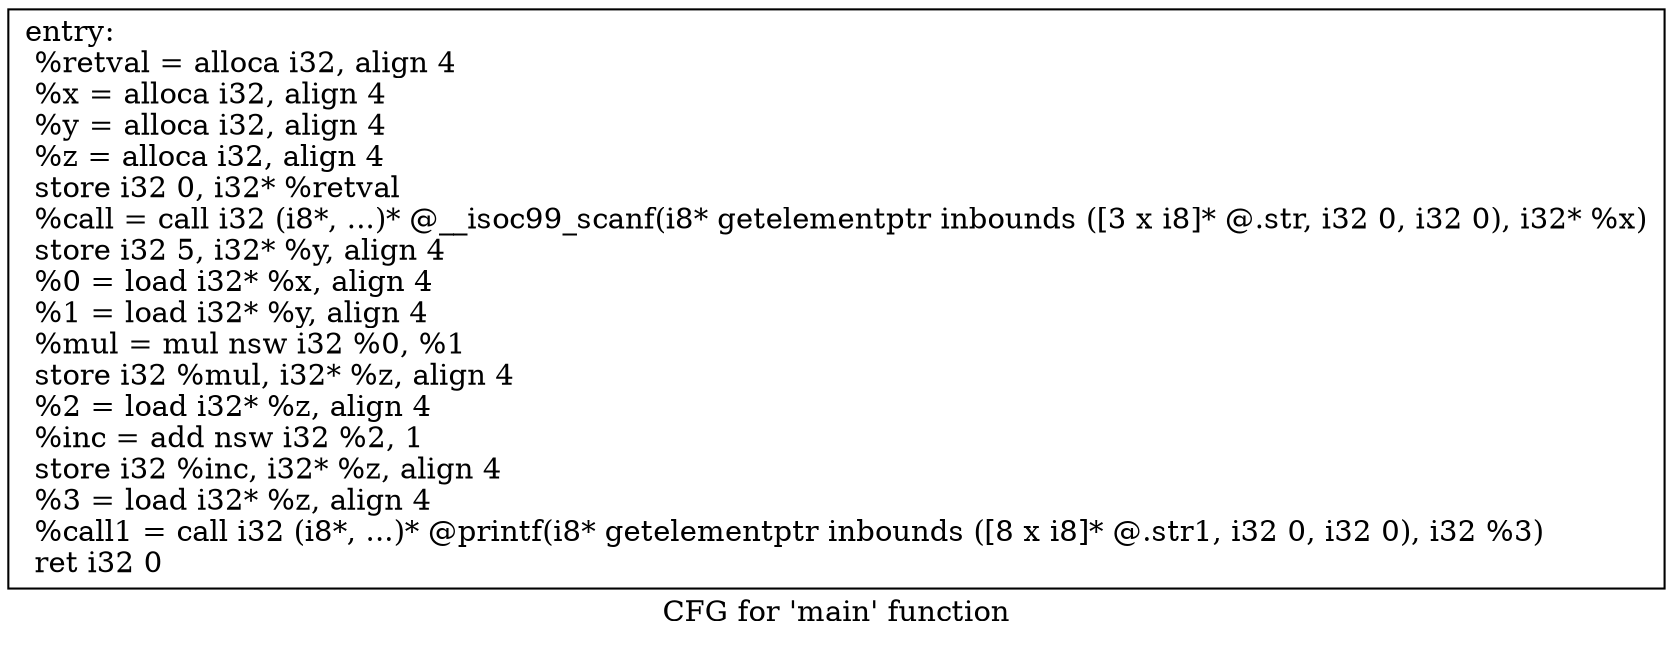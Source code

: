 digraph "CFG for 'main' function" {
	label="CFG for 'main' function";

	Node0x2755b40 [shape=record,label="{entry:\l  %retval = alloca i32, align 4\l  %x = alloca i32, align 4\l  %y = alloca i32, align 4\l  %z = alloca i32, align 4\l  store i32 0, i32* %retval\l  %call = call i32 (i8*, ...)* @__isoc99_scanf(i8* getelementptr inbounds ([3 x i8]* @.str, i32 0, i32 0), i32* %x)\l  store i32 5, i32* %y, align 4\l  %0 = load i32* %x, align 4\l  %1 = load i32* %y, align 4\l  %mul = mul nsw i32 %0, %1\l  store i32 %mul, i32* %z, align 4\l  %2 = load i32* %z, align 4\l  %inc = add nsw i32 %2, 1\l  store i32 %inc, i32* %z, align 4\l  %3 = load i32* %z, align 4\l  %call1 = call i32 (i8*, ...)* @printf(i8* getelementptr inbounds ([8 x i8]* @.str1, i32 0, i32 0), i32 %3)\l  ret i32 0\l}"];
}
